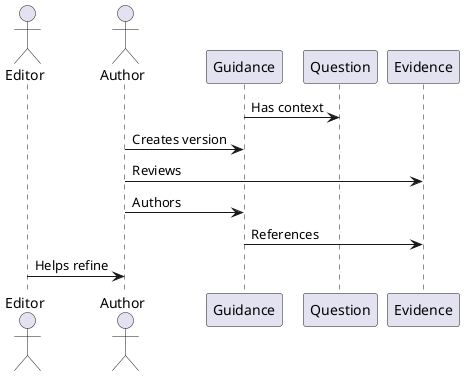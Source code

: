 @startuml

actor "Editor"
actor "Author"

Guidance -> Question : Has context
Author -> Guidance : Creates version
Author -> Evidence : Reviews
Author -> Guidance : Authors
Guidance -> Evidence : References
Editor -> Author: Helps refine

@enduml
